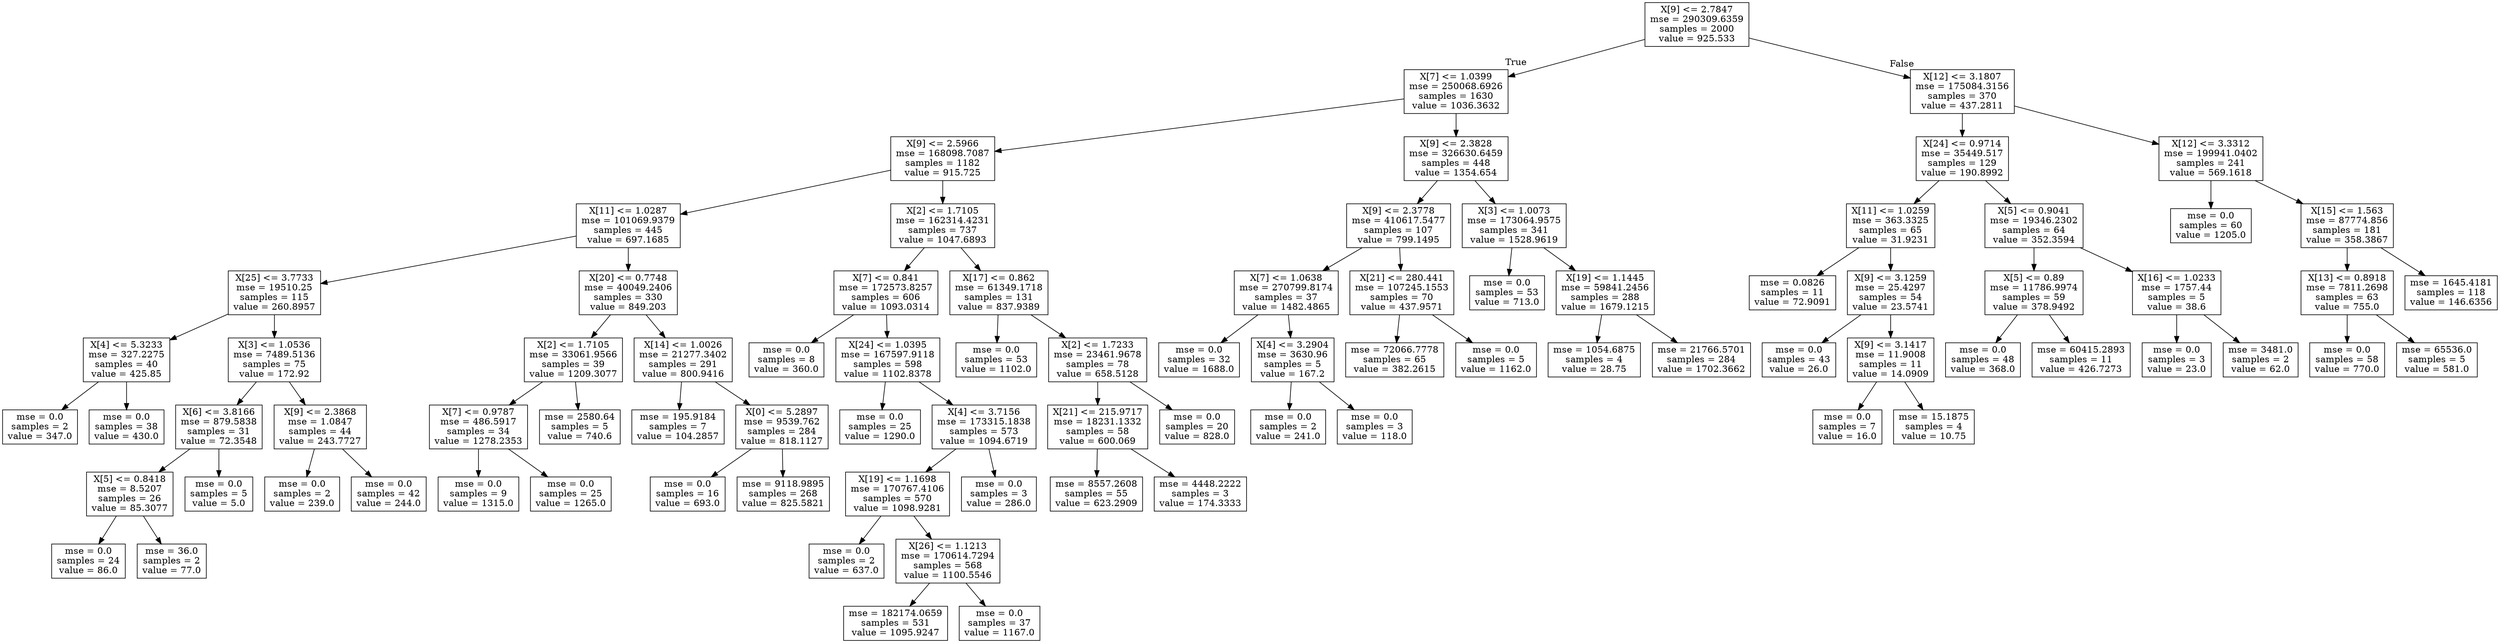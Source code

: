 digraph Tree {
node [shape=box] ;
0 [label="X[9] <= 2.7847\nmse = 290309.6359\nsamples = 2000\nvalue = 925.533"] ;
1 [label="X[7] <= 1.0399\nmse = 250068.6926\nsamples = 1630\nvalue = 1036.3632"] ;
0 -> 1 [labeldistance=2.5, labelangle=45, headlabel="True"] ;
2 [label="X[9] <= 2.5966\nmse = 168098.7087\nsamples = 1182\nvalue = 915.725"] ;
1 -> 2 ;
3 [label="X[11] <= 1.0287\nmse = 101069.9379\nsamples = 445\nvalue = 697.1685"] ;
2 -> 3 ;
4 [label="X[25] <= 3.7733\nmse = 19510.25\nsamples = 115\nvalue = 260.8957"] ;
3 -> 4 ;
5 [label="X[4] <= 5.3233\nmse = 327.2275\nsamples = 40\nvalue = 425.85"] ;
4 -> 5 ;
6 [label="mse = 0.0\nsamples = 2\nvalue = 347.0"] ;
5 -> 6 ;
7 [label="mse = 0.0\nsamples = 38\nvalue = 430.0"] ;
5 -> 7 ;
8 [label="X[3] <= 1.0536\nmse = 7489.5136\nsamples = 75\nvalue = 172.92"] ;
4 -> 8 ;
9 [label="X[6] <= 3.8166\nmse = 879.5838\nsamples = 31\nvalue = 72.3548"] ;
8 -> 9 ;
10 [label="X[5] <= 0.8418\nmse = 8.5207\nsamples = 26\nvalue = 85.3077"] ;
9 -> 10 ;
11 [label="mse = 0.0\nsamples = 24\nvalue = 86.0"] ;
10 -> 11 ;
12 [label="mse = 36.0\nsamples = 2\nvalue = 77.0"] ;
10 -> 12 ;
13 [label="mse = 0.0\nsamples = 5\nvalue = 5.0"] ;
9 -> 13 ;
14 [label="X[9] <= 2.3868\nmse = 1.0847\nsamples = 44\nvalue = 243.7727"] ;
8 -> 14 ;
15 [label="mse = 0.0\nsamples = 2\nvalue = 239.0"] ;
14 -> 15 ;
16 [label="mse = 0.0\nsamples = 42\nvalue = 244.0"] ;
14 -> 16 ;
17 [label="X[20] <= 0.7748\nmse = 40049.2406\nsamples = 330\nvalue = 849.203"] ;
3 -> 17 ;
18 [label="X[2] <= 1.7105\nmse = 33061.9566\nsamples = 39\nvalue = 1209.3077"] ;
17 -> 18 ;
19 [label="X[7] <= 0.9787\nmse = 486.5917\nsamples = 34\nvalue = 1278.2353"] ;
18 -> 19 ;
20 [label="mse = 0.0\nsamples = 9\nvalue = 1315.0"] ;
19 -> 20 ;
21 [label="mse = 0.0\nsamples = 25\nvalue = 1265.0"] ;
19 -> 21 ;
22 [label="mse = 2580.64\nsamples = 5\nvalue = 740.6"] ;
18 -> 22 ;
23 [label="X[14] <= 1.0026\nmse = 21277.3402\nsamples = 291\nvalue = 800.9416"] ;
17 -> 23 ;
24 [label="mse = 195.9184\nsamples = 7\nvalue = 104.2857"] ;
23 -> 24 ;
25 [label="X[0] <= 5.2897\nmse = 9539.762\nsamples = 284\nvalue = 818.1127"] ;
23 -> 25 ;
26 [label="mse = 0.0\nsamples = 16\nvalue = 693.0"] ;
25 -> 26 ;
27 [label="mse = 9118.9895\nsamples = 268\nvalue = 825.5821"] ;
25 -> 27 ;
28 [label="X[2] <= 1.7105\nmse = 162314.4231\nsamples = 737\nvalue = 1047.6893"] ;
2 -> 28 ;
29 [label="X[7] <= 0.841\nmse = 172573.8257\nsamples = 606\nvalue = 1093.0314"] ;
28 -> 29 ;
30 [label="mse = 0.0\nsamples = 8\nvalue = 360.0"] ;
29 -> 30 ;
31 [label="X[24] <= 1.0395\nmse = 167597.9118\nsamples = 598\nvalue = 1102.8378"] ;
29 -> 31 ;
32 [label="mse = 0.0\nsamples = 25\nvalue = 1290.0"] ;
31 -> 32 ;
33 [label="X[4] <= 3.7156\nmse = 173315.1838\nsamples = 573\nvalue = 1094.6719"] ;
31 -> 33 ;
34 [label="X[19] <= 1.1698\nmse = 170767.4106\nsamples = 570\nvalue = 1098.9281"] ;
33 -> 34 ;
35 [label="mse = 0.0\nsamples = 2\nvalue = 637.0"] ;
34 -> 35 ;
36 [label="X[26] <= 1.1213\nmse = 170614.7294\nsamples = 568\nvalue = 1100.5546"] ;
34 -> 36 ;
37 [label="mse = 182174.0659\nsamples = 531\nvalue = 1095.9247"] ;
36 -> 37 ;
38 [label="mse = 0.0\nsamples = 37\nvalue = 1167.0"] ;
36 -> 38 ;
39 [label="mse = 0.0\nsamples = 3\nvalue = 286.0"] ;
33 -> 39 ;
40 [label="X[17] <= 0.862\nmse = 61349.1718\nsamples = 131\nvalue = 837.9389"] ;
28 -> 40 ;
41 [label="mse = 0.0\nsamples = 53\nvalue = 1102.0"] ;
40 -> 41 ;
42 [label="X[2] <= 1.7233\nmse = 23461.9678\nsamples = 78\nvalue = 658.5128"] ;
40 -> 42 ;
43 [label="X[21] <= 215.9717\nmse = 18231.1332\nsamples = 58\nvalue = 600.069"] ;
42 -> 43 ;
44 [label="mse = 8557.2608\nsamples = 55\nvalue = 623.2909"] ;
43 -> 44 ;
45 [label="mse = 4448.2222\nsamples = 3\nvalue = 174.3333"] ;
43 -> 45 ;
46 [label="mse = 0.0\nsamples = 20\nvalue = 828.0"] ;
42 -> 46 ;
47 [label="X[9] <= 2.3828\nmse = 326630.6459\nsamples = 448\nvalue = 1354.654"] ;
1 -> 47 ;
48 [label="X[9] <= 2.3778\nmse = 410617.5477\nsamples = 107\nvalue = 799.1495"] ;
47 -> 48 ;
49 [label="X[7] <= 1.0638\nmse = 270799.8174\nsamples = 37\nvalue = 1482.4865"] ;
48 -> 49 ;
50 [label="mse = 0.0\nsamples = 32\nvalue = 1688.0"] ;
49 -> 50 ;
51 [label="X[4] <= 3.2904\nmse = 3630.96\nsamples = 5\nvalue = 167.2"] ;
49 -> 51 ;
52 [label="mse = 0.0\nsamples = 2\nvalue = 241.0"] ;
51 -> 52 ;
53 [label="mse = 0.0\nsamples = 3\nvalue = 118.0"] ;
51 -> 53 ;
54 [label="X[21] <= 280.441\nmse = 107245.1553\nsamples = 70\nvalue = 437.9571"] ;
48 -> 54 ;
55 [label="mse = 72066.7778\nsamples = 65\nvalue = 382.2615"] ;
54 -> 55 ;
56 [label="mse = 0.0\nsamples = 5\nvalue = 1162.0"] ;
54 -> 56 ;
57 [label="X[3] <= 1.0073\nmse = 173064.9575\nsamples = 341\nvalue = 1528.9619"] ;
47 -> 57 ;
58 [label="mse = 0.0\nsamples = 53\nvalue = 713.0"] ;
57 -> 58 ;
59 [label="X[19] <= 1.1445\nmse = 59841.2456\nsamples = 288\nvalue = 1679.1215"] ;
57 -> 59 ;
60 [label="mse = 1054.6875\nsamples = 4\nvalue = 28.75"] ;
59 -> 60 ;
61 [label="mse = 21766.5701\nsamples = 284\nvalue = 1702.3662"] ;
59 -> 61 ;
62 [label="X[12] <= 3.1807\nmse = 175084.3156\nsamples = 370\nvalue = 437.2811"] ;
0 -> 62 [labeldistance=2.5, labelangle=-45, headlabel="False"] ;
63 [label="X[24] <= 0.9714\nmse = 35449.517\nsamples = 129\nvalue = 190.8992"] ;
62 -> 63 ;
64 [label="X[11] <= 1.0259\nmse = 363.3325\nsamples = 65\nvalue = 31.9231"] ;
63 -> 64 ;
65 [label="mse = 0.0826\nsamples = 11\nvalue = 72.9091"] ;
64 -> 65 ;
66 [label="X[9] <= 3.1259\nmse = 25.4297\nsamples = 54\nvalue = 23.5741"] ;
64 -> 66 ;
67 [label="mse = 0.0\nsamples = 43\nvalue = 26.0"] ;
66 -> 67 ;
68 [label="X[9] <= 3.1417\nmse = 11.9008\nsamples = 11\nvalue = 14.0909"] ;
66 -> 68 ;
69 [label="mse = 0.0\nsamples = 7\nvalue = 16.0"] ;
68 -> 69 ;
70 [label="mse = 15.1875\nsamples = 4\nvalue = 10.75"] ;
68 -> 70 ;
71 [label="X[5] <= 0.9041\nmse = 19346.2302\nsamples = 64\nvalue = 352.3594"] ;
63 -> 71 ;
72 [label="X[5] <= 0.89\nmse = 11786.9974\nsamples = 59\nvalue = 378.9492"] ;
71 -> 72 ;
73 [label="mse = 0.0\nsamples = 48\nvalue = 368.0"] ;
72 -> 73 ;
74 [label="mse = 60415.2893\nsamples = 11\nvalue = 426.7273"] ;
72 -> 74 ;
75 [label="X[16] <= 1.0233\nmse = 1757.44\nsamples = 5\nvalue = 38.6"] ;
71 -> 75 ;
76 [label="mse = 0.0\nsamples = 3\nvalue = 23.0"] ;
75 -> 76 ;
77 [label="mse = 3481.0\nsamples = 2\nvalue = 62.0"] ;
75 -> 77 ;
78 [label="X[12] <= 3.3312\nmse = 199941.0402\nsamples = 241\nvalue = 569.1618"] ;
62 -> 78 ;
79 [label="mse = 0.0\nsamples = 60\nvalue = 1205.0"] ;
78 -> 79 ;
80 [label="X[15] <= 1.563\nmse = 87774.856\nsamples = 181\nvalue = 358.3867"] ;
78 -> 80 ;
81 [label="X[13] <= 0.8918\nmse = 7811.2698\nsamples = 63\nvalue = 755.0"] ;
80 -> 81 ;
82 [label="mse = 0.0\nsamples = 58\nvalue = 770.0"] ;
81 -> 82 ;
83 [label="mse = 65536.0\nsamples = 5\nvalue = 581.0"] ;
81 -> 83 ;
84 [label="mse = 1645.4181\nsamples = 118\nvalue = 146.6356"] ;
80 -> 84 ;
}